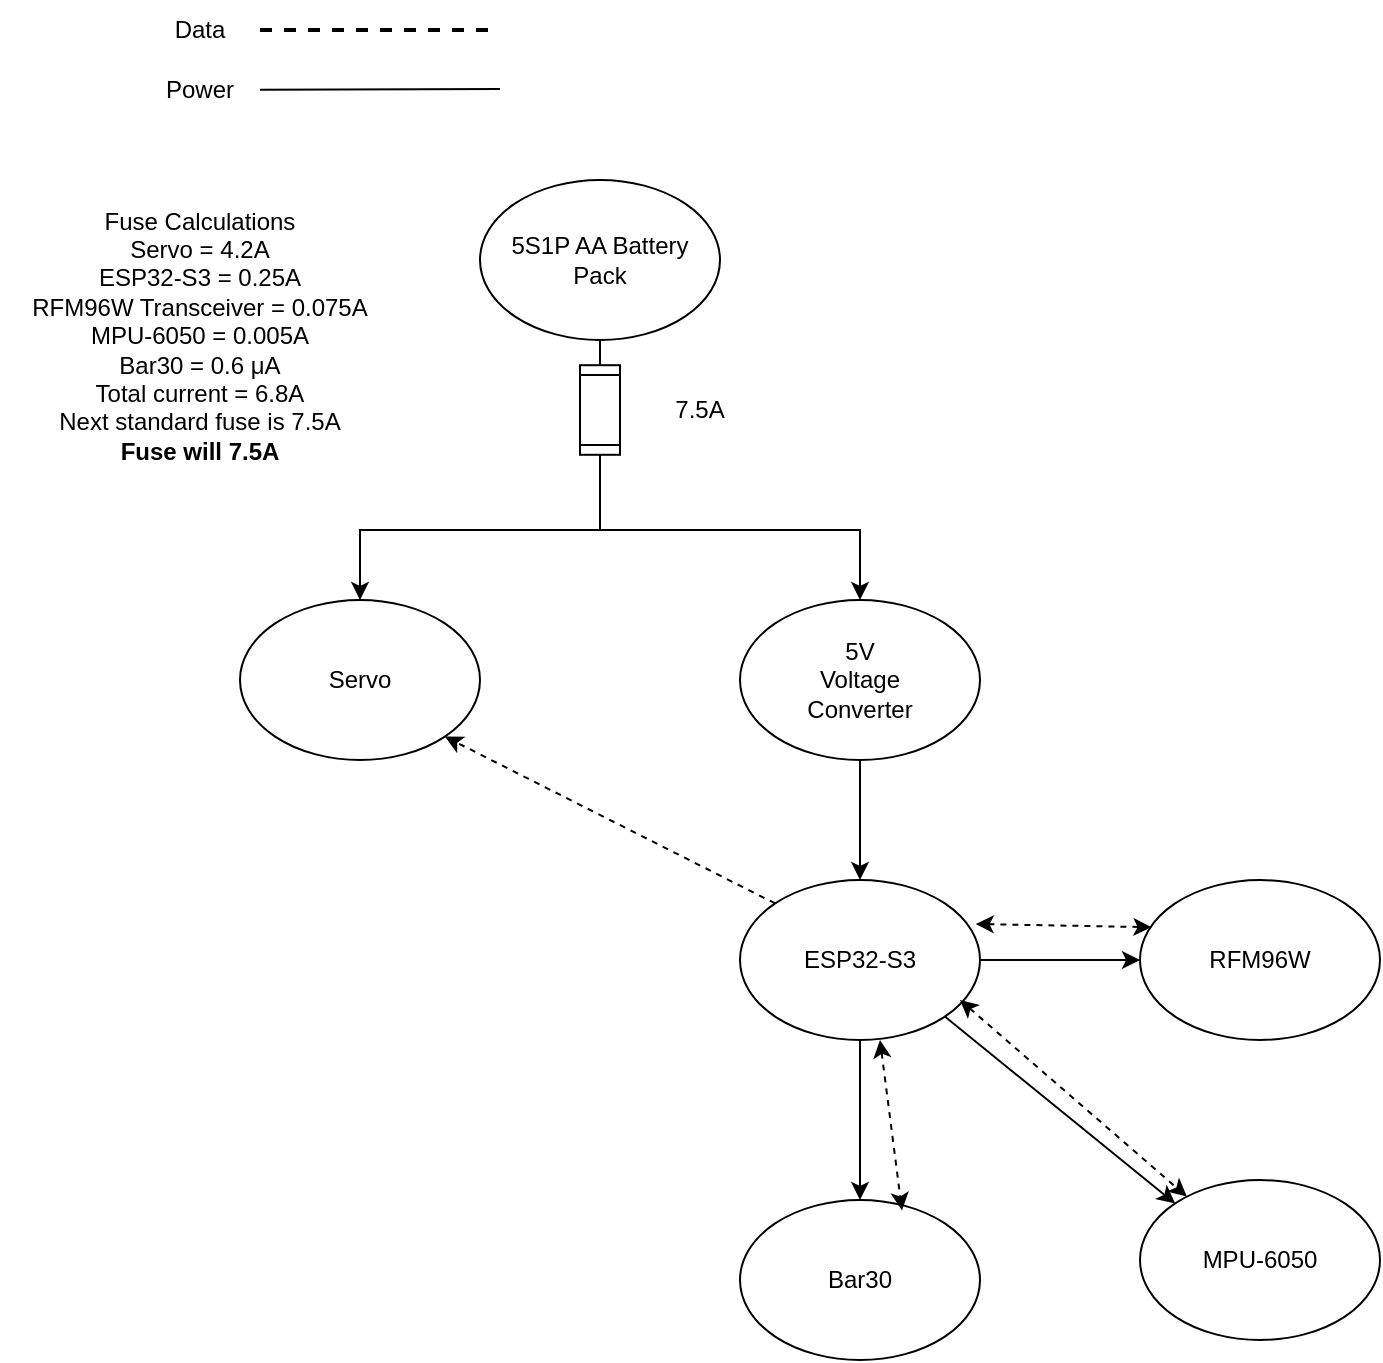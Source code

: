 <mxfile version="24.4.4" type="github">
  <diagram name="Page-1" id="xacfxgz_AN2MpSmGN5SA">
    <mxGraphModel dx="1059" dy="660" grid="1" gridSize="10" guides="1" tooltips="1" connect="1" arrows="1" fold="1" page="1" pageScale="1" pageWidth="850" pageHeight="1100" math="0" shadow="0">
      <root>
        <mxCell id="0" />
        <mxCell id="1" parent="0" />
        <mxCell id="gGMf_RvesEZICPI27PIr-2" value="" style="group" vertex="1" connectable="0" parent="1">
          <mxGeometry x="250" y="120" width="120" height="80" as="geometry" />
        </mxCell>
        <mxCell id="gGMf_RvesEZICPI27PIr-3" value="" style="ellipse;whiteSpace=wrap;html=1;" vertex="1" parent="gGMf_RvesEZICPI27PIr-2">
          <mxGeometry width="120" height="80" as="geometry" />
        </mxCell>
        <mxCell id="gGMf_RvesEZICPI27PIr-4" value="5S1P AA Battery Pack" style="text;html=1;align=center;verticalAlign=middle;whiteSpace=wrap;rounded=0;container=0;" vertex="1" collapsed="1" parent="gGMf_RvesEZICPI27PIr-2">
          <mxGeometry x="10" y="25" width="100" height="30" as="geometry">
            <mxRectangle x="320" y="275" width="60" height="30" as="alternateBounds" />
          </mxGeometry>
        </mxCell>
        <mxCell id="gGMf_RvesEZICPI27PIr-14" style="edgeStyle=orthogonalEdgeStyle;rounded=0;orthogonalLoop=1;jettySize=auto;html=1;exitX=1;exitY=0.5;exitDx=0;exitDy=0;exitPerimeter=0;entryX=0.5;entryY=0;entryDx=0;entryDy=0;" edge="1" parent="1" source="gGMf_RvesEZICPI27PIr-6" target="gGMf_RvesEZICPI27PIr-18">
          <mxGeometry relative="1" as="geometry">
            <mxPoint x="220" y="320" as="targetPoint" />
            <Array as="points">
              <mxPoint x="310" y="295" />
              <mxPoint x="190" y="295" />
            </Array>
          </mxGeometry>
        </mxCell>
        <mxCell id="gGMf_RvesEZICPI27PIr-15" style="edgeStyle=orthogonalEdgeStyle;rounded=0;orthogonalLoop=1;jettySize=auto;html=1;exitX=1;exitY=0.5;exitDx=0;exitDy=0;exitPerimeter=0;" edge="1" parent="1" source="gGMf_RvesEZICPI27PIr-6">
          <mxGeometry relative="1" as="geometry">
            <mxPoint x="440" y="330" as="targetPoint" />
            <Array as="points">
              <mxPoint x="310" y="295" />
              <mxPoint x="440" y="295" />
              <mxPoint x="440" y="320" />
            </Array>
          </mxGeometry>
        </mxCell>
        <mxCell id="gGMf_RvesEZICPI27PIr-6" value="" style="pointerEvents=1;verticalLabelPosition=bottom;shadow=0;dashed=0;align=center;html=1;verticalAlign=top;shape=mxgraph.electrical.miscellaneous.fuse_1;rotation=90;" vertex="1" parent="1">
          <mxGeometry x="275" y="225" width="70" height="20" as="geometry" />
        </mxCell>
        <mxCell id="gGMf_RvesEZICPI27PIr-7" value="7.5A" style="text;html=1;align=center;verticalAlign=middle;whiteSpace=wrap;rounded=0;container=0;" vertex="1" collapsed="1" parent="1">
          <mxGeometry x="330" y="220" width="60" height="30" as="geometry">
            <mxRectangle x="320" y="275" width="60" height="30" as="alternateBounds" />
          </mxGeometry>
        </mxCell>
        <mxCell id="gGMf_RvesEZICPI27PIr-8" value="" style="endArrow=none;html=1;rounded=0;" edge="1" parent="1" source="gGMf_RvesEZICPI27PIr-11">
          <mxGeometry width="50" height="50" relative="1" as="geometry">
            <mxPoint x="140" y="74.5" as="sourcePoint" />
            <mxPoint x="260" y="74.5" as="targetPoint" />
          </mxGeometry>
        </mxCell>
        <mxCell id="gGMf_RvesEZICPI27PIr-9" value="&lt;div&gt;Data&lt;/div&gt;" style="text;html=1;align=center;verticalAlign=middle;whiteSpace=wrap;rounded=0;container=0;" vertex="1" collapsed="1" parent="1">
          <mxGeometry x="80" y="30" width="60" height="30" as="geometry">
            <mxRectangle x="320" y="275" width="60" height="30" as="alternateBounds" />
          </mxGeometry>
        </mxCell>
        <mxCell id="gGMf_RvesEZICPI27PIr-10" value="" style="endArrow=none;html=1;rounded=0;" edge="1" parent="1" target="gGMf_RvesEZICPI27PIr-11">
          <mxGeometry width="50" height="50" relative="1" as="geometry">
            <mxPoint x="140" y="74.5" as="sourcePoint" />
            <mxPoint x="260" y="74.5" as="targetPoint" />
          </mxGeometry>
        </mxCell>
        <mxCell id="gGMf_RvesEZICPI27PIr-11" value="&lt;div&gt;Power&lt;/div&gt;" style="text;html=1;align=center;verticalAlign=middle;whiteSpace=wrap;rounded=0;" vertex="1" parent="1">
          <mxGeometry x="80" y="60" width="60" height="30" as="geometry" />
        </mxCell>
        <mxCell id="gGMf_RvesEZICPI27PIr-12" value="" style="endArrow=none;dashed=1;html=1;strokeWidth=2;rounded=0;exitX=1;exitY=0.5;exitDx=0;exitDy=0;" edge="1" parent="1" source="gGMf_RvesEZICPI27PIr-9">
          <mxGeometry width="50" height="50" relative="1" as="geometry">
            <mxPoint x="190" y="70" as="sourcePoint" />
            <mxPoint x="260" y="45" as="targetPoint" />
          </mxGeometry>
        </mxCell>
        <mxCell id="gGMf_RvesEZICPI27PIr-13" value="&lt;div&gt;Fuse Calculations&lt;/div&gt;&lt;div&gt;Servo = 4.2A&lt;/div&gt;&lt;div&gt;ESP32-S3 = 0.25A&lt;/div&gt;&lt;div&gt;RFM96W Transceiver = 0.075A&lt;/div&gt;&lt;div&gt;MPU-6050 = 0.005A&lt;/div&gt;&lt;div&gt;Bar30 = 0.6 μA&lt;/div&gt;&lt;div&gt;Total current = 6.8A&lt;/div&gt;&lt;div&gt;Next standard fuse is 7.5A&lt;/div&gt;&lt;div&gt;&lt;b&gt;Fuse will 7.5A&lt;/b&gt;&lt;br&gt;&lt;/div&gt;&lt;div&gt;&lt;br&gt;&lt;/div&gt;" style="text;html=1;align=center;verticalAlign=middle;whiteSpace=wrap;rounded=0;container=0;" vertex="1" collapsed="1" parent="1">
          <mxGeometry x="10" y="190" width="200" height="30" as="geometry">
            <mxRectangle x="320" y="275" width="60" height="30" as="alternateBounds" />
          </mxGeometry>
        </mxCell>
        <mxCell id="gGMf_RvesEZICPI27PIr-17" value="" style="group" vertex="1" connectable="0" parent="1">
          <mxGeometry x="130" y="330" width="120" height="80" as="geometry" />
        </mxCell>
        <mxCell id="gGMf_RvesEZICPI27PIr-18" value="" style="ellipse;whiteSpace=wrap;html=1;" vertex="1" parent="gGMf_RvesEZICPI27PIr-17">
          <mxGeometry width="120" height="80" as="geometry" />
        </mxCell>
        <mxCell id="gGMf_RvesEZICPI27PIr-19" value="Servo" style="text;html=1;align=center;verticalAlign=middle;whiteSpace=wrap;rounded=0;container=0;" vertex="1" collapsed="1" parent="gGMf_RvesEZICPI27PIr-17">
          <mxGeometry x="30" y="25" width="60" height="30" as="geometry">
            <mxRectangle x="320" y="275" width="60" height="30" as="alternateBounds" />
          </mxGeometry>
        </mxCell>
        <mxCell id="gGMf_RvesEZICPI27PIr-20" value="" style="group" vertex="1" connectable="0" parent="1">
          <mxGeometry x="380" y="330" width="120" height="80" as="geometry" />
        </mxCell>
        <mxCell id="gGMf_RvesEZICPI27PIr-21" value="" style="ellipse;whiteSpace=wrap;html=1;" vertex="1" parent="gGMf_RvesEZICPI27PIr-20">
          <mxGeometry width="120" height="80" as="geometry" />
        </mxCell>
        <mxCell id="gGMf_RvesEZICPI27PIr-22" value="5V Voltage Converter" style="text;html=1;align=center;verticalAlign=middle;whiteSpace=wrap;rounded=0;container=0;" vertex="1" collapsed="1" parent="gGMf_RvesEZICPI27PIr-20">
          <mxGeometry x="30" y="25" width="60" height="30" as="geometry">
            <mxRectangle x="320" y="275" width="60" height="30" as="alternateBounds" />
          </mxGeometry>
        </mxCell>
        <mxCell id="gGMf_RvesEZICPI27PIr-23" value="" style="group" vertex="1" connectable="0" parent="1">
          <mxGeometry x="380" y="470" width="120" height="80" as="geometry" />
        </mxCell>
        <mxCell id="gGMf_RvesEZICPI27PIr-24" value="" style="ellipse;whiteSpace=wrap;html=1;" vertex="1" parent="gGMf_RvesEZICPI27PIr-23">
          <mxGeometry width="120" height="80" as="geometry" />
        </mxCell>
        <mxCell id="gGMf_RvesEZICPI27PIr-25" value="ESP32-S3" style="text;html=1;align=center;verticalAlign=middle;whiteSpace=wrap;rounded=0;container=0;" vertex="1" collapsed="1" parent="gGMf_RvesEZICPI27PIr-23">
          <mxGeometry x="30" y="25" width="60" height="30" as="geometry">
            <mxRectangle x="320" y="275" width="60" height="30" as="alternateBounds" />
          </mxGeometry>
        </mxCell>
        <mxCell id="gGMf_RvesEZICPI27PIr-26" style="edgeStyle=orthogonalEdgeStyle;rounded=0;orthogonalLoop=1;jettySize=auto;html=1;exitX=0.5;exitY=1;exitDx=0;exitDy=0;entryX=0.5;entryY=0;entryDx=0;entryDy=0;" edge="1" parent="1" source="gGMf_RvesEZICPI27PIr-21" target="gGMf_RvesEZICPI27PIr-24">
          <mxGeometry relative="1" as="geometry" />
        </mxCell>
        <mxCell id="gGMf_RvesEZICPI27PIr-27" style="rounded=0;orthogonalLoop=1;jettySize=auto;html=1;exitX=0;exitY=0;exitDx=0;exitDy=0;entryX=1;entryY=1;entryDx=0;entryDy=0;dashed=1;" edge="1" parent="1" source="gGMf_RvesEZICPI27PIr-24" target="gGMf_RvesEZICPI27PIr-18">
          <mxGeometry relative="1" as="geometry" />
        </mxCell>
        <mxCell id="gGMf_RvesEZICPI27PIr-28" value="" style="group" vertex="1" connectable="0" parent="1">
          <mxGeometry x="580" y="470" width="120" height="80" as="geometry" />
        </mxCell>
        <mxCell id="gGMf_RvesEZICPI27PIr-29" value="" style="ellipse;whiteSpace=wrap;html=1;" vertex="1" parent="gGMf_RvesEZICPI27PIr-28">
          <mxGeometry width="120" height="80" as="geometry" />
        </mxCell>
        <mxCell id="gGMf_RvesEZICPI27PIr-30" value="RFM96W" style="text;html=1;align=center;verticalAlign=middle;whiteSpace=wrap;rounded=0;container=0;" vertex="1" collapsed="1" parent="gGMf_RvesEZICPI27PIr-28">
          <mxGeometry x="30" y="25" width="60" height="30" as="geometry">
            <mxRectangle x="320" y="275" width="60" height="30" as="alternateBounds" />
          </mxGeometry>
        </mxCell>
        <mxCell id="gGMf_RvesEZICPI27PIr-31" value="" style="group" vertex="1" connectable="0" parent="1">
          <mxGeometry x="580" y="620" width="120" height="80" as="geometry" />
        </mxCell>
        <mxCell id="gGMf_RvesEZICPI27PIr-32" value="" style="ellipse;whiteSpace=wrap;html=1;" vertex="1" parent="gGMf_RvesEZICPI27PIr-31">
          <mxGeometry width="120" height="80" as="geometry" />
        </mxCell>
        <mxCell id="gGMf_RvesEZICPI27PIr-33" value="MPU-6050" style="text;html=1;align=center;verticalAlign=middle;whiteSpace=wrap;rounded=0;container=0;" vertex="1" collapsed="1" parent="gGMf_RvesEZICPI27PIr-31">
          <mxGeometry x="30" y="25" width="60" height="30" as="geometry">
            <mxRectangle x="320" y="275" width="60" height="30" as="alternateBounds" />
          </mxGeometry>
        </mxCell>
        <mxCell id="gGMf_RvesEZICPI27PIr-34" value="" style="group" vertex="1" connectable="0" parent="1">
          <mxGeometry x="380" y="630" width="120" height="80" as="geometry" />
        </mxCell>
        <mxCell id="gGMf_RvesEZICPI27PIr-35" value="" style="ellipse;whiteSpace=wrap;html=1;" vertex="1" parent="gGMf_RvesEZICPI27PIr-34">
          <mxGeometry width="120" height="80" as="geometry" />
        </mxCell>
        <mxCell id="gGMf_RvesEZICPI27PIr-36" value="Bar30" style="text;html=1;align=center;verticalAlign=middle;whiteSpace=wrap;rounded=0;container=0;" vertex="1" collapsed="1" parent="gGMf_RvesEZICPI27PIr-34">
          <mxGeometry x="30" y="25" width="60" height="30" as="geometry">
            <mxRectangle x="320" y="275" width="60" height="30" as="alternateBounds" />
          </mxGeometry>
        </mxCell>
        <mxCell id="gGMf_RvesEZICPI27PIr-37" style="edgeStyle=orthogonalEdgeStyle;rounded=0;orthogonalLoop=1;jettySize=auto;html=1;exitX=1;exitY=0.5;exitDx=0;exitDy=0;entryX=0;entryY=0.5;entryDx=0;entryDy=0;" edge="1" parent="1" source="gGMf_RvesEZICPI27PIr-24" target="gGMf_RvesEZICPI27PIr-29">
          <mxGeometry relative="1" as="geometry" />
        </mxCell>
        <mxCell id="gGMf_RvesEZICPI27PIr-38" style="rounded=0;orthogonalLoop=1;jettySize=auto;html=1;exitX=1;exitY=1;exitDx=0;exitDy=0;entryX=0;entryY=0;entryDx=0;entryDy=0;" edge="1" parent="1" source="gGMf_RvesEZICPI27PIr-24" target="gGMf_RvesEZICPI27PIr-32">
          <mxGeometry relative="1" as="geometry" />
        </mxCell>
        <mxCell id="gGMf_RvesEZICPI27PIr-39" style="edgeStyle=orthogonalEdgeStyle;rounded=0;orthogonalLoop=1;jettySize=auto;html=1;exitX=0.5;exitY=1;exitDx=0;exitDy=0;entryX=0.5;entryY=0;entryDx=0;entryDy=0;" edge="1" parent="1" source="gGMf_RvesEZICPI27PIr-24" target="gGMf_RvesEZICPI27PIr-35">
          <mxGeometry relative="1" as="geometry" />
        </mxCell>
        <mxCell id="gGMf_RvesEZICPI27PIr-41" value="" style="endArrow=classic;startArrow=classic;html=1;rounded=0;dashed=1;entryX=0.675;entryY=0.065;entryDx=0;entryDy=0;entryPerimeter=0;" edge="1" parent="1" target="gGMf_RvesEZICPI27PIr-35">
          <mxGeometry width="50" height="50" relative="1" as="geometry">
            <mxPoint x="450" y="550" as="sourcePoint" />
            <mxPoint x="460" y="630" as="targetPoint" />
          </mxGeometry>
        </mxCell>
        <mxCell id="gGMf_RvesEZICPI27PIr-42" value="" style="endArrow=classic;startArrow=classic;html=1;rounded=0;dashed=1;" edge="1" parent="1" target="gGMf_RvesEZICPI27PIr-32">
          <mxGeometry width="50" height="50" relative="1" as="geometry">
            <mxPoint x="490" y="530" as="sourcePoint" />
            <mxPoint x="610" y="620" as="targetPoint" />
          </mxGeometry>
        </mxCell>
        <mxCell id="gGMf_RvesEZICPI27PIr-43" value="" style="endArrow=classic;startArrow=classic;html=1;rounded=0;dashed=1;exitX=0.982;exitY=0.275;exitDx=0;exitDy=0;exitPerimeter=0;entryX=0.048;entryY=0.295;entryDx=0;entryDy=0;entryPerimeter=0;" edge="1" parent="1" source="gGMf_RvesEZICPI27PIr-24" target="gGMf_RvesEZICPI27PIr-29">
          <mxGeometry width="50" height="50" relative="1" as="geometry">
            <mxPoint x="470" y="570" as="sourcePoint" />
            <mxPoint x="480" y="650" as="targetPoint" />
          </mxGeometry>
        </mxCell>
      </root>
    </mxGraphModel>
  </diagram>
</mxfile>
